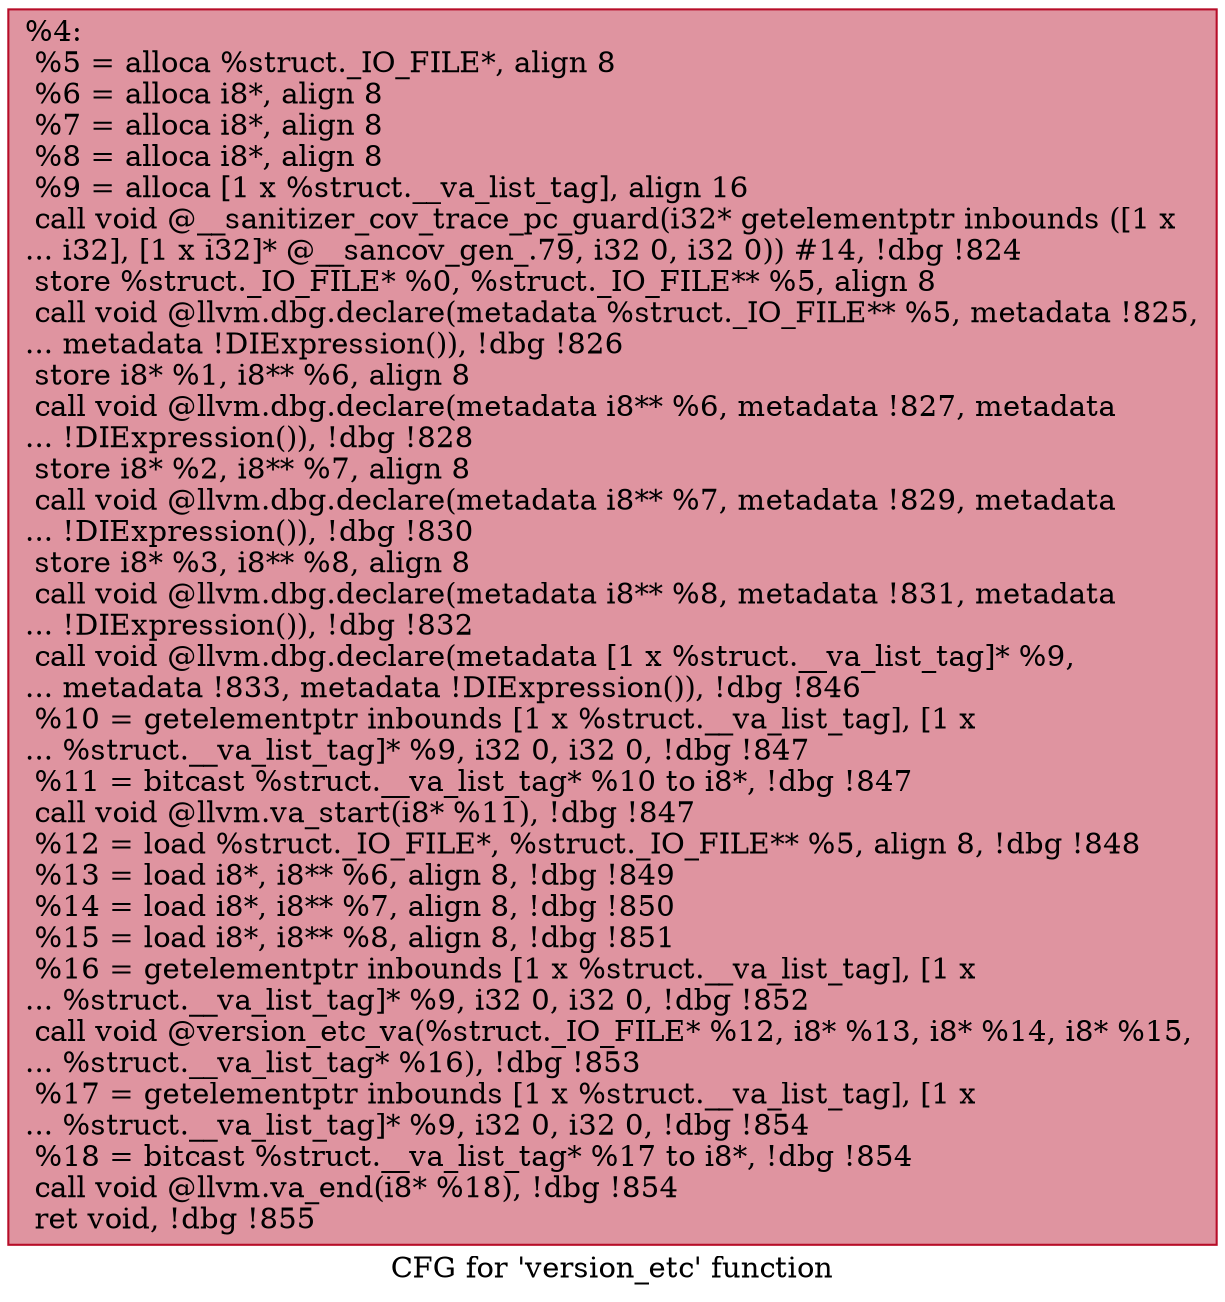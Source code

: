 digraph "CFG for 'version_etc' function" {
	label="CFG for 'version_etc' function";

	Node0x5555558f9ba0 [shape=record,color="#b70d28ff", style=filled, fillcolor="#b70d2870",label="{%4:\l  %5 = alloca %struct._IO_FILE*, align 8\l  %6 = alloca i8*, align 8\l  %7 = alloca i8*, align 8\l  %8 = alloca i8*, align 8\l  %9 = alloca [1 x %struct.__va_list_tag], align 16\l  call void @__sanitizer_cov_trace_pc_guard(i32* getelementptr inbounds ([1 x\l... i32], [1 x i32]* @__sancov_gen_.79, i32 0, i32 0)) #14, !dbg !824\l  store %struct._IO_FILE* %0, %struct._IO_FILE** %5, align 8\l  call void @llvm.dbg.declare(metadata %struct._IO_FILE** %5, metadata !825,\l... metadata !DIExpression()), !dbg !826\l  store i8* %1, i8** %6, align 8\l  call void @llvm.dbg.declare(metadata i8** %6, metadata !827, metadata\l... !DIExpression()), !dbg !828\l  store i8* %2, i8** %7, align 8\l  call void @llvm.dbg.declare(metadata i8** %7, metadata !829, metadata\l... !DIExpression()), !dbg !830\l  store i8* %3, i8** %8, align 8\l  call void @llvm.dbg.declare(metadata i8** %8, metadata !831, metadata\l... !DIExpression()), !dbg !832\l  call void @llvm.dbg.declare(metadata [1 x %struct.__va_list_tag]* %9,\l... metadata !833, metadata !DIExpression()), !dbg !846\l  %10 = getelementptr inbounds [1 x %struct.__va_list_tag], [1 x\l... %struct.__va_list_tag]* %9, i32 0, i32 0, !dbg !847\l  %11 = bitcast %struct.__va_list_tag* %10 to i8*, !dbg !847\l  call void @llvm.va_start(i8* %11), !dbg !847\l  %12 = load %struct._IO_FILE*, %struct._IO_FILE** %5, align 8, !dbg !848\l  %13 = load i8*, i8** %6, align 8, !dbg !849\l  %14 = load i8*, i8** %7, align 8, !dbg !850\l  %15 = load i8*, i8** %8, align 8, !dbg !851\l  %16 = getelementptr inbounds [1 x %struct.__va_list_tag], [1 x\l... %struct.__va_list_tag]* %9, i32 0, i32 0, !dbg !852\l  call void @version_etc_va(%struct._IO_FILE* %12, i8* %13, i8* %14, i8* %15,\l... %struct.__va_list_tag* %16), !dbg !853\l  %17 = getelementptr inbounds [1 x %struct.__va_list_tag], [1 x\l... %struct.__va_list_tag]* %9, i32 0, i32 0, !dbg !854\l  %18 = bitcast %struct.__va_list_tag* %17 to i8*, !dbg !854\l  call void @llvm.va_end(i8* %18), !dbg !854\l  ret void, !dbg !855\l}"];
}
